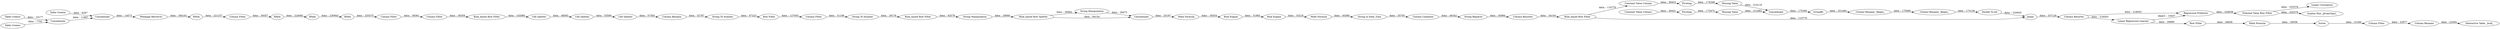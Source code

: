 digraph {
	"7328470300732307143_906" [label="Column Rename"]
	"-5601953120173414758_124" [label="Cell Splitter"]
	"-5601953120173414758_136" [label="Rule_based Row Filter"]
	"7328470300732307143_895" [label="Column Resorter"]
	"7328470300732307143_898" [label="Scatter Plot _JFreeChart_"]
	"7567709451773033511_50" [label="Missing Value"]
	"-5601953120173414758_885" [label="Rule_based Row Filter"]
	"7567709451773033511_46" [label="Constant Value Column"]
	"-5601953120173414758_133" [label="String Replacer"]
	"-5601953120173414758_117" [label="Math Formula"]
	"-5601953120173414758_131" [label="String To Number"]
	"7328470300732307143_904" [label=Sorter]
	"-5601953120173414758_129" [label="Cell Splitter"]
	"7328470300732307143_897" [label="Linear Correlation"]
	"7567709451773033511_44" [label=Pivoting]
	"-5601953120173414758_36" [label="Column Combiner"]
	"-5601953120173414758_130" [label="Column Filter"]
	"-5601953120173414758_132" [label="String to Date_Time"]
	"-5601953120173414758_121" [label="Math Formula"]
	"7328470300732307143_909" [label=Joiner]
	"1495411910729618235_494" [label="Column Filter"]
	"-5601953120173414758_119" [label="Rule Engine"]
	"7328470300732307143_900" [label="Math Formula"]
	"-5601953120173414758_137" [label="Rule_based Row Splitter"]
	"7328470300732307143_879" [label="Interactive Table _local_"]
	"1495411910729618235_492" [label=XPath]
	"-5601953120173414758_126" [label="Column Rename"]
	"-5601953120173414758_125" [label="Cell Splitter"]
	"7328470300732307143_908" [label="Webpage Retriever"]
	"7567709451773033511_45" [label=Pivoting]
	"7567709451773033511_52" [label="Column Rename _Regex_"]
	"-5601953120173414758_118" [label="Rule Engine"]
	"-5601953120173414758_135" [label="String Manipulation"]
	"-5601953120173414758_138" [label="String Manipulation"]
	"7328470300732307143_901" [label="Row Filter"]
	"-5601953120173414758_127" [label="String To Number"]
	"-7713499267050544106_892" [label="Table Creator"]
	"1495411910729618235_486" [label="Column Filter"]
	"1495411910729618235_497" [label=XPath]
	"7328470300732307143_885" [label="Rule_based Row Filter"]
	"1495411910729618235_491" [label=XPath]
	"7328470300732307143_903" [label="Nominal Value Row Filter"]
	"7328470300732307143_894" [label="Regression Predictor"]
	"-5601953120173414758_128" [label="Row Filter"]
	"7328470300732307143_878" [label="Linear Regression Learner"]
	"7567709451773033511_8" [label="Constant Value Column"]
	"7567709451773033511_49" [label="Missing Value"]
	"7328470300732307143_905" [label="Column Filter"]
	"7567709451773033511_48" [label=GroupBy]
	"-5601953120173414758_134" [label="Column Resorter"]
	"7567709451773033511_53" [label="Column Rename _Regex_"]
	"-7713499267050544106_868" [label="Table Creator"]
	"7567709451773033511_47" [label=Concatenate]
	"7567709451773033511_54" [label="Double To Int"]
	"-7713499267050544106_894" [label=Concatenate]
	"-7713499267050544106_893" [label=Concatenate]
	"-5601953120173414758_139" [label=Concatenate]
	"1495411910729618235_493" [label=XPath]
	"7328470300732307143_876" [label="Column Filter"]
	"-7713499267050544106_870" [label="Table Creator"]
	"-5601953120173414758_128" -> "-5601953120173414758_130" [label="data: : 127003"]
	"7567709451773033511_44" -> "7567709451773033511_49" [label="data: : 173475"]
	"7567709451773033511_52" -> "7567709451773033511_53" [label="data: : 175060"]
	"-5601953120173414758_133" -> "-5601953120173414758_134" [label="data: : 45984"]
	"-7713499267050544106_870" -> "-7713499267050544106_893" [label="data: : 7702"]
	"7328470300732307143_878" -> "7328470300732307143_894" [label="object: : 10437"]
	"7328470300732307143_903" -> "7328470300732307143_897" [label="data: : 325379"]
	"-5601953120173414758_126" -> "-5601953120173414758_127" [label="data: : 52787"]
	"-5601953120173414758_127" -> "-5601953120173414758_128" [label="data: : 67223"]
	"1495411910729618235_491" -> "1495411910729618235_492" [label="data: : 224092"]
	"-5601953120173414758_118" -> "-5601953120173414758_119" [label="data: : 31963"]
	"7328470300732307143_901" -> "7328470300732307143_900" [label="data: : 29636"]
	"1495411910729618235_494" -> "7328470300732307143_876" [label="data: : 39361"]
	"7328470300732307143_878" -> "7328470300732307143_901" [label="data: : 29689"]
	"7567709451773033511_46" -> "7567709451773033511_44" [label="data: : 36431"]
	"-5601953120173414758_137" -> "-5601953120173414758_139" [label="data: : 94154"]
	"1495411910729618235_497" -> "1495411910729618235_486" [label="data: : 221237"]
	"-5601953120173414758_121" -> "-5601953120173414758_132" [label="data: : 40380"]
	"-5601953120173414758_136" -> "-5601953120173414758_135" [label="data: : 92578"]
	"-5601953120173414758_130" -> "-5601953120173414758_131" [label="data: : 31106"]
	"-5601953120173414758_139" -> "-5601953120173414758_117" [label="data: : 25197"]
	"7567709451773033511_50" -> "7567709451773033511_47" [label="data: : 214116"]
	"1495411910729618235_492" -> "1495411910729618235_493" [label="data: : 230943"]
	"7328470300732307143_906" -> "7328470300732307143_879" [label="data: : 22504"]
	"7567709451773033511_45" -> "7567709451773033511_50" [label="data: : 174349"]
	"7328470300732307143_905" -> "7328470300732307143_906" [label="data: : 22977"]
	"7328470300732307143_876" -> "7328470300732307143_885" [label="data: : 39359"]
	"7567709451773033511_53" -> "7567709451773033511_54" [label="data: : 173136"]
	"-5601953120173414758_129" -> "-5601953120173414758_126" [label="data: : 57383"]
	"-7713499267050544106_868" -> "-7713499267050544106_894" [label="data: : 8287"]
	"-5601953120173414758_885" -> "7567709451773033511_8" [label="data: : 110770"]
	"-5601953120173414758_135" -> "-5601953120173414758_137" [label="data: : 28060"]
	"-7713499267050544106_894" -> "7328470300732307143_908" [label="data: : 14573"]
	"7328470300732307143_908" -> "1495411910729618235_497" [label="data: : 364161"]
	"-5601953120173414758_132" -> "-5601953120173414758_36" [label="data: : 35705"]
	"-5601953120173414758_138" -> "-5601953120173414758_139" [label="data: : 28472"]
	"-7713499267050544106_893" -> "-7713499267050544106_894" [label="data: : 11887"]
	"-5601953120173414758_36" -> "-5601953120173414758_133" [label="data: : 46342"]
	"7328470300732307143_900" -> "7328470300732307143_904" [label="data: : 29558"]
	"-5601953120173414758_131" -> "-5601953120173414758_136" [label="data: : 29176"]
	"-5601953120173414758_124" -> "-5601953120173414758_125" [label="data: : 48583"]
	"-5601953120173414758_134" -> "-5601953120173414758_885" [label="data: : 34104"]
	"-7713499267050544106_892" -> "-7713499267050544106_893" [label="data: : 10177"]
	"7328470300732307143_895" -> "7328470300732307143_894" [label="data: : 218503"]
	"7328470300732307143_885" -> "-5601953120173414758_124" [label="data: : 102985"]
	"7328470300732307143_903" -> "7328470300732307143_898" [label="data: : 325379"]
	"-5601953120173414758_117" -> "-5601953120173414758_118" [label="data: : 30554"]
	"-5601953120173414758_885" -> "7328470300732307143_909" [label="data: : 110770"]
	"7328470300732307143_894" -> "7328470300732307143_903" [label="data: : 226038"]
	"7567709451773033511_48" -> "7567709451773033511_52" [label="data: : 251484"]
	"-5601953120173414758_125" -> "-5601953120173414758_129" [label="data: : 53590"]
	"7567709451773033511_8" -> "7567709451773033511_45" [label="data: : 36433"]
	"7328470300732307143_904" -> "7328470300732307143_905" [label="data: : 31340"]
	"7567709451773033511_47" -> "7567709451773033511_48" [label="data: : 175300"]
	"7567709451773033511_49" -> "7567709451773033511_47" [label="data: : 212482"]
	"-5601953120173414758_137" -> "-5601953120173414758_138" [label="data: : 26062"]
	"7328470300732307143_909" -> "7328470300732307143_895" [label="data: : 337126"]
	"-5601953120173414758_119" -> "-5601953120173414758_121" [label="data: : 33218"]
	"7328470300732307143_895" -> "7328470300732307143_878" [label="data: : 218503"]
	"1495411910729618235_486" -> "1495411910729618235_491" [label="data: : 39357"]
	"7567709451773033511_54" -> "7328470300732307143_909" [label="data: : 220929"]
	"1495411910729618235_493" -> "1495411910729618235_494" [label="data: : 235375"]
	rankdir=LR
}
